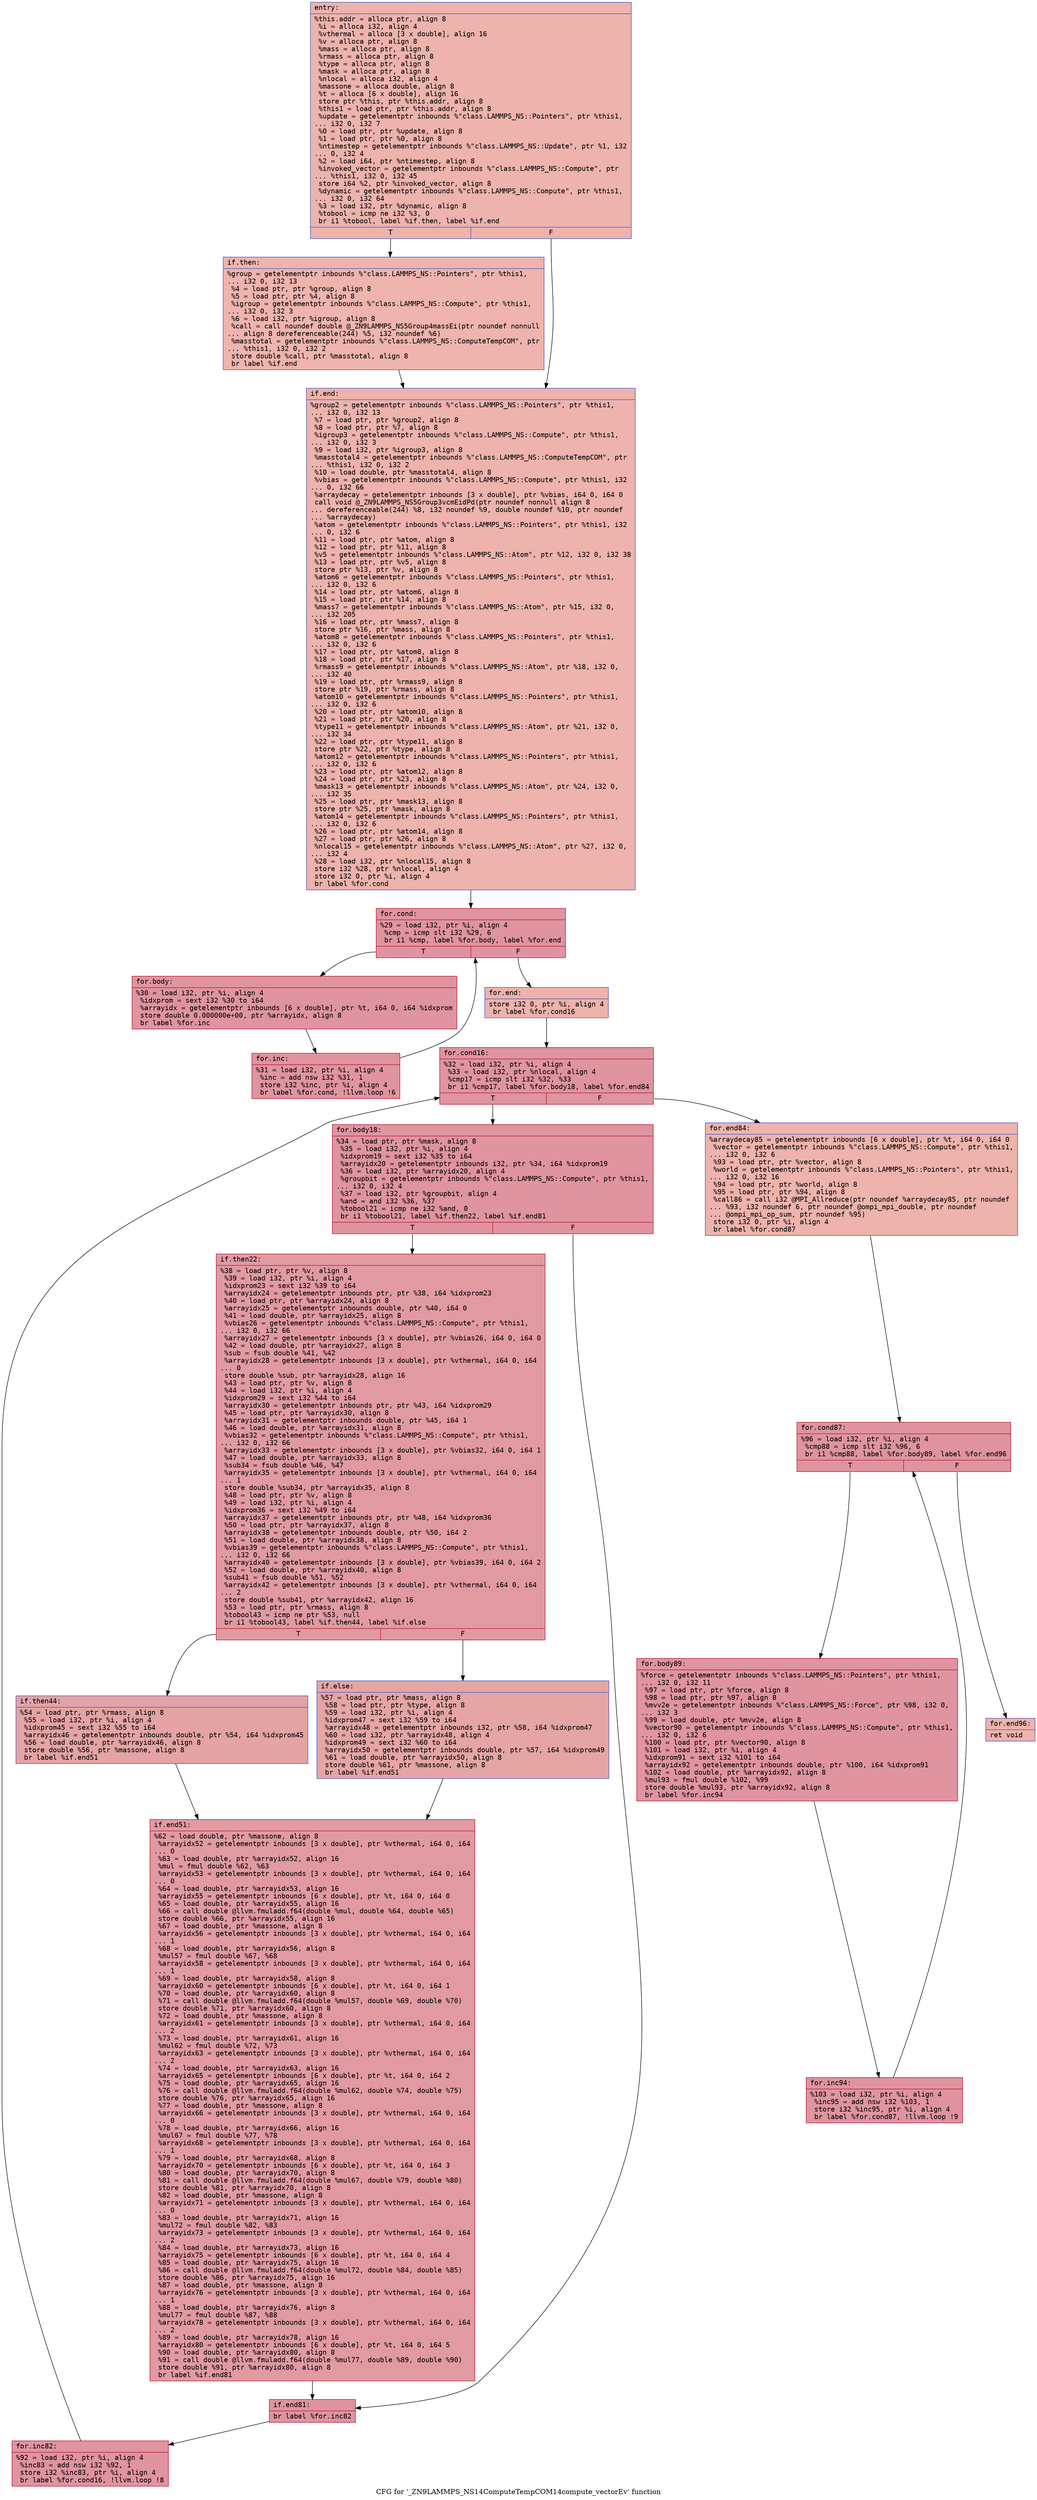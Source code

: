 digraph "CFG for '_ZN9LAMMPS_NS14ComputeTempCOM14compute_vectorEv' function" {
	label="CFG for '_ZN9LAMMPS_NS14ComputeTempCOM14compute_vectorEv' function";

	Node0x56526c47b8a0 [shape=record,color="#3d50c3ff", style=filled, fillcolor="#d6524470" fontname="Courier",label="{entry:\l|  %this.addr = alloca ptr, align 8\l  %i = alloca i32, align 4\l  %vthermal = alloca [3 x double], align 16\l  %v = alloca ptr, align 8\l  %mass = alloca ptr, align 8\l  %rmass = alloca ptr, align 8\l  %type = alloca ptr, align 8\l  %mask = alloca ptr, align 8\l  %nlocal = alloca i32, align 4\l  %massone = alloca double, align 8\l  %t = alloca [6 x double], align 16\l  store ptr %this, ptr %this.addr, align 8\l  %this1 = load ptr, ptr %this.addr, align 8\l  %update = getelementptr inbounds %\"class.LAMMPS_NS::Pointers\", ptr %this1,\l... i32 0, i32 7\l  %0 = load ptr, ptr %update, align 8\l  %1 = load ptr, ptr %0, align 8\l  %ntimestep = getelementptr inbounds %\"class.LAMMPS_NS::Update\", ptr %1, i32\l... 0, i32 4\l  %2 = load i64, ptr %ntimestep, align 8\l  %invoked_vector = getelementptr inbounds %\"class.LAMMPS_NS::Compute\", ptr\l... %this1, i32 0, i32 45\l  store i64 %2, ptr %invoked_vector, align 8\l  %dynamic = getelementptr inbounds %\"class.LAMMPS_NS::Compute\", ptr %this1,\l... i32 0, i32 64\l  %3 = load i32, ptr %dynamic, align 8\l  %tobool = icmp ne i32 %3, 0\l  br i1 %tobool, label %if.then, label %if.end\l|{<s0>T|<s1>F}}"];
	Node0x56526c47b8a0:s0 -> Node0x56526c47d060[tooltip="entry -> if.then\nProbability 62.50%" ];
	Node0x56526c47b8a0:s1 -> Node0x56526c47d0d0[tooltip="entry -> if.end\nProbability 37.50%" ];
	Node0x56526c47d060 [shape=record,color="#3d50c3ff", style=filled, fillcolor="#d8564670" fontname="Courier",label="{if.then:\l|  %group = getelementptr inbounds %\"class.LAMMPS_NS::Pointers\", ptr %this1,\l... i32 0, i32 13\l  %4 = load ptr, ptr %group, align 8\l  %5 = load ptr, ptr %4, align 8\l  %igroup = getelementptr inbounds %\"class.LAMMPS_NS::Compute\", ptr %this1,\l... i32 0, i32 3\l  %6 = load i32, ptr %igroup, align 8\l  %call = call noundef double @_ZN9LAMMPS_NS5Group4massEi(ptr noundef nonnull\l... align 8 dereferenceable(244) %5, i32 noundef %6)\l  %masstotal = getelementptr inbounds %\"class.LAMMPS_NS::ComputeTempCOM\", ptr\l... %this1, i32 0, i32 2\l  store double %call, ptr %masstotal, align 8\l  br label %if.end\l}"];
	Node0x56526c47d060 -> Node0x56526c47d0d0[tooltip="if.then -> if.end\nProbability 100.00%" ];
	Node0x56526c47d0d0 [shape=record,color="#3d50c3ff", style=filled, fillcolor="#d6524470" fontname="Courier",label="{if.end:\l|  %group2 = getelementptr inbounds %\"class.LAMMPS_NS::Pointers\", ptr %this1,\l... i32 0, i32 13\l  %7 = load ptr, ptr %group2, align 8\l  %8 = load ptr, ptr %7, align 8\l  %igroup3 = getelementptr inbounds %\"class.LAMMPS_NS::Compute\", ptr %this1,\l... i32 0, i32 3\l  %9 = load i32, ptr %igroup3, align 8\l  %masstotal4 = getelementptr inbounds %\"class.LAMMPS_NS::ComputeTempCOM\", ptr\l... %this1, i32 0, i32 2\l  %10 = load double, ptr %masstotal4, align 8\l  %vbias = getelementptr inbounds %\"class.LAMMPS_NS::Compute\", ptr %this1, i32\l... 0, i32 66\l  %arraydecay = getelementptr inbounds [3 x double], ptr %vbias, i64 0, i64 0\l  call void @_ZN9LAMMPS_NS5Group3vcmEidPd(ptr noundef nonnull align 8\l... dereferenceable(244) %8, i32 noundef %9, double noundef %10, ptr noundef\l... %arraydecay)\l  %atom = getelementptr inbounds %\"class.LAMMPS_NS::Pointers\", ptr %this1, i32\l... 0, i32 6\l  %11 = load ptr, ptr %atom, align 8\l  %12 = load ptr, ptr %11, align 8\l  %v5 = getelementptr inbounds %\"class.LAMMPS_NS::Atom\", ptr %12, i32 0, i32 38\l  %13 = load ptr, ptr %v5, align 8\l  store ptr %13, ptr %v, align 8\l  %atom6 = getelementptr inbounds %\"class.LAMMPS_NS::Pointers\", ptr %this1,\l... i32 0, i32 6\l  %14 = load ptr, ptr %atom6, align 8\l  %15 = load ptr, ptr %14, align 8\l  %mass7 = getelementptr inbounds %\"class.LAMMPS_NS::Atom\", ptr %15, i32 0,\l... i32 205\l  %16 = load ptr, ptr %mass7, align 8\l  store ptr %16, ptr %mass, align 8\l  %atom8 = getelementptr inbounds %\"class.LAMMPS_NS::Pointers\", ptr %this1,\l... i32 0, i32 6\l  %17 = load ptr, ptr %atom8, align 8\l  %18 = load ptr, ptr %17, align 8\l  %rmass9 = getelementptr inbounds %\"class.LAMMPS_NS::Atom\", ptr %18, i32 0,\l... i32 40\l  %19 = load ptr, ptr %rmass9, align 8\l  store ptr %19, ptr %rmass, align 8\l  %atom10 = getelementptr inbounds %\"class.LAMMPS_NS::Pointers\", ptr %this1,\l... i32 0, i32 6\l  %20 = load ptr, ptr %atom10, align 8\l  %21 = load ptr, ptr %20, align 8\l  %type11 = getelementptr inbounds %\"class.LAMMPS_NS::Atom\", ptr %21, i32 0,\l... i32 34\l  %22 = load ptr, ptr %type11, align 8\l  store ptr %22, ptr %type, align 8\l  %atom12 = getelementptr inbounds %\"class.LAMMPS_NS::Pointers\", ptr %this1,\l... i32 0, i32 6\l  %23 = load ptr, ptr %atom12, align 8\l  %24 = load ptr, ptr %23, align 8\l  %mask13 = getelementptr inbounds %\"class.LAMMPS_NS::Atom\", ptr %24, i32 0,\l... i32 35\l  %25 = load ptr, ptr %mask13, align 8\l  store ptr %25, ptr %mask, align 8\l  %atom14 = getelementptr inbounds %\"class.LAMMPS_NS::Pointers\", ptr %this1,\l... i32 0, i32 6\l  %26 = load ptr, ptr %atom14, align 8\l  %27 = load ptr, ptr %26, align 8\l  %nlocal15 = getelementptr inbounds %\"class.LAMMPS_NS::Atom\", ptr %27, i32 0,\l... i32 4\l  %28 = load i32, ptr %nlocal15, align 8\l  store i32 %28, ptr %nlocal, align 4\l  store i32 0, ptr %i, align 4\l  br label %for.cond\l}"];
	Node0x56526c47d0d0 -> Node0x56526c47f9e0[tooltip="if.end -> for.cond\nProbability 100.00%" ];
	Node0x56526c47f9e0 [shape=record,color="#b70d28ff", style=filled, fillcolor="#b70d2870" fontname="Courier",label="{for.cond:\l|  %29 = load i32, ptr %i, align 4\l  %cmp = icmp slt i32 %29, 6\l  br i1 %cmp, label %for.body, label %for.end\l|{<s0>T|<s1>F}}"];
	Node0x56526c47f9e0:s0 -> Node0x56526c47fbd0[tooltip="for.cond -> for.body\nProbability 96.88%" ];
	Node0x56526c47f9e0:s1 -> Node0x56526c47fc50[tooltip="for.cond -> for.end\nProbability 3.12%" ];
	Node0x56526c47fbd0 [shape=record,color="#b70d28ff", style=filled, fillcolor="#b70d2870" fontname="Courier",label="{for.body:\l|  %30 = load i32, ptr %i, align 4\l  %idxprom = sext i32 %30 to i64\l  %arrayidx = getelementptr inbounds [6 x double], ptr %t, i64 0, i64 %idxprom\l  store double 0.000000e+00, ptr %arrayidx, align 8\l  br label %for.inc\l}"];
	Node0x56526c47fbd0 -> Node0x56526c480010[tooltip="for.body -> for.inc\nProbability 100.00%" ];
	Node0x56526c480010 [shape=record,color="#b70d28ff", style=filled, fillcolor="#b70d2870" fontname="Courier",label="{for.inc:\l|  %31 = load i32, ptr %i, align 4\l  %inc = add nsw i32 %31, 1\l  store i32 %inc, ptr %i, align 4\l  br label %for.cond, !llvm.loop !6\l}"];
	Node0x56526c480010 -> Node0x56526c47f9e0[tooltip="for.inc -> for.cond\nProbability 100.00%" ];
	Node0x56526c47fc50 [shape=record,color="#3d50c3ff", style=filled, fillcolor="#d6524470" fontname="Courier",label="{for.end:\l|  store i32 0, ptr %i, align 4\l  br label %for.cond16\l}"];
	Node0x56526c47fc50 -> Node0x56526c480a60[tooltip="for.end -> for.cond16\nProbability 100.00%" ];
	Node0x56526c480a60 [shape=record,color="#b70d28ff", style=filled, fillcolor="#b70d2870" fontname="Courier",label="{for.cond16:\l|  %32 = load i32, ptr %i, align 4\l  %33 = load i32, ptr %nlocal, align 4\l  %cmp17 = icmp slt i32 %32, %33\l  br i1 %cmp17, label %for.body18, label %for.end84\l|{<s0>T|<s1>F}}"];
	Node0x56526c480a60:s0 -> Node0x56526c480d00[tooltip="for.cond16 -> for.body18\nProbability 96.88%" ];
	Node0x56526c480a60:s1 -> Node0x56526c480d80[tooltip="for.cond16 -> for.end84\nProbability 3.12%" ];
	Node0x56526c480d00 [shape=record,color="#b70d28ff", style=filled, fillcolor="#b70d2870" fontname="Courier",label="{for.body18:\l|  %34 = load ptr, ptr %mask, align 8\l  %35 = load i32, ptr %i, align 4\l  %idxprom19 = sext i32 %35 to i64\l  %arrayidx20 = getelementptr inbounds i32, ptr %34, i64 %idxprom19\l  %36 = load i32, ptr %arrayidx20, align 4\l  %groupbit = getelementptr inbounds %\"class.LAMMPS_NS::Compute\", ptr %this1,\l... i32 0, i32 4\l  %37 = load i32, ptr %groupbit, align 4\l  %and = and i32 %36, %37\l  %tobool21 = icmp ne i32 %and, 0\l  br i1 %tobool21, label %if.then22, label %if.end81\l|{<s0>T|<s1>F}}"];
	Node0x56526c480d00:s0 -> Node0x56526c481480[tooltip="for.body18 -> if.then22\nProbability 62.50%" ];
	Node0x56526c480d00:s1 -> Node0x56526c481500[tooltip="for.body18 -> if.end81\nProbability 37.50%" ];
	Node0x56526c481480 [shape=record,color="#b70d28ff", style=filled, fillcolor="#bb1b2c70" fontname="Courier",label="{if.then22:\l|  %38 = load ptr, ptr %v, align 8\l  %39 = load i32, ptr %i, align 4\l  %idxprom23 = sext i32 %39 to i64\l  %arrayidx24 = getelementptr inbounds ptr, ptr %38, i64 %idxprom23\l  %40 = load ptr, ptr %arrayidx24, align 8\l  %arrayidx25 = getelementptr inbounds double, ptr %40, i64 0\l  %41 = load double, ptr %arrayidx25, align 8\l  %vbias26 = getelementptr inbounds %\"class.LAMMPS_NS::Compute\", ptr %this1,\l... i32 0, i32 66\l  %arrayidx27 = getelementptr inbounds [3 x double], ptr %vbias26, i64 0, i64 0\l  %42 = load double, ptr %arrayidx27, align 8\l  %sub = fsub double %41, %42\l  %arrayidx28 = getelementptr inbounds [3 x double], ptr %vthermal, i64 0, i64\l... 0\l  store double %sub, ptr %arrayidx28, align 16\l  %43 = load ptr, ptr %v, align 8\l  %44 = load i32, ptr %i, align 4\l  %idxprom29 = sext i32 %44 to i64\l  %arrayidx30 = getelementptr inbounds ptr, ptr %43, i64 %idxprom29\l  %45 = load ptr, ptr %arrayidx30, align 8\l  %arrayidx31 = getelementptr inbounds double, ptr %45, i64 1\l  %46 = load double, ptr %arrayidx31, align 8\l  %vbias32 = getelementptr inbounds %\"class.LAMMPS_NS::Compute\", ptr %this1,\l... i32 0, i32 66\l  %arrayidx33 = getelementptr inbounds [3 x double], ptr %vbias32, i64 0, i64 1\l  %47 = load double, ptr %arrayidx33, align 8\l  %sub34 = fsub double %46, %47\l  %arrayidx35 = getelementptr inbounds [3 x double], ptr %vthermal, i64 0, i64\l... 1\l  store double %sub34, ptr %arrayidx35, align 8\l  %48 = load ptr, ptr %v, align 8\l  %49 = load i32, ptr %i, align 4\l  %idxprom36 = sext i32 %49 to i64\l  %arrayidx37 = getelementptr inbounds ptr, ptr %48, i64 %idxprom36\l  %50 = load ptr, ptr %arrayidx37, align 8\l  %arrayidx38 = getelementptr inbounds double, ptr %50, i64 2\l  %51 = load double, ptr %arrayidx38, align 8\l  %vbias39 = getelementptr inbounds %\"class.LAMMPS_NS::Compute\", ptr %this1,\l... i32 0, i32 66\l  %arrayidx40 = getelementptr inbounds [3 x double], ptr %vbias39, i64 0, i64 2\l  %52 = load double, ptr %arrayidx40, align 8\l  %sub41 = fsub double %51, %52\l  %arrayidx42 = getelementptr inbounds [3 x double], ptr %vthermal, i64 0, i64\l... 2\l  store double %sub41, ptr %arrayidx42, align 16\l  %53 = load ptr, ptr %rmass, align 8\l  %tobool43 = icmp ne ptr %53, null\l  br i1 %tobool43, label %if.then44, label %if.else\l|{<s0>T|<s1>F}}"];
	Node0x56526c481480:s0 -> Node0x56526c4859f0[tooltip="if.then22 -> if.then44\nProbability 62.50%" ];
	Node0x56526c481480:s1 -> Node0x56526c485a70[tooltip="if.then22 -> if.else\nProbability 37.50%" ];
	Node0x56526c4859f0 [shape=record,color="#3d50c3ff", style=filled, fillcolor="#c32e3170" fontname="Courier",label="{if.then44:\l|  %54 = load ptr, ptr %rmass, align 8\l  %55 = load i32, ptr %i, align 4\l  %idxprom45 = sext i32 %55 to i64\l  %arrayidx46 = getelementptr inbounds double, ptr %54, i64 %idxprom45\l  %56 = load double, ptr %arrayidx46, align 8\l  store double %56, ptr %massone, align 8\l  br label %if.end51\l}"];
	Node0x56526c4859f0 -> Node0x56526c485f20[tooltip="if.then44 -> if.end51\nProbability 100.00%" ];
	Node0x56526c485a70 [shape=record,color="#3d50c3ff", style=filled, fillcolor="#c5333470" fontname="Courier",label="{if.else:\l|  %57 = load ptr, ptr %mass, align 8\l  %58 = load ptr, ptr %type, align 8\l  %59 = load i32, ptr %i, align 4\l  %idxprom47 = sext i32 %59 to i64\l  %arrayidx48 = getelementptr inbounds i32, ptr %58, i64 %idxprom47\l  %60 = load i32, ptr %arrayidx48, align 4\l  %idxprom49 = sext i32 %60 to i64\l  %arrayidx50 = getelementptr inbounds double, ptr %57, i64 %idxprom49\l  %61 = load double, ptr %arrayidx50, align 8\l  store double %61, ptr %massone, align 8\l  br label %if.end51\l}"];
	Node0x56526c485a70 -> Node0x56526c485f20[tooltip="if.else -> if.end51\nProbability 100.00%" ];
	Node0x56526c485f20 [shape=record,color="#b70d28ff", style=filled, fillcolor="#bb1b2c70" fontname="Courier",label="{if.end51:\l|  %62 = load double, ptr %massone, align 8\l  %arrayidx52 = getelementptr inbounds [3 x double], ptr %vthermal, i64 0, i64\l... 0\l  %63 = load double, ptr %arrayidx52, align 16\l  %mul = fmul double %62, %63\l  %arrayidx53 = getelementptr inbounds [3 x double], ptr %vthermal, i64 0, i64\l... 0\l  %64 = load double, ptr %arrayidx53, align 16\l  %arrayidx55 = getelementptr inbounds [6 x double], ptr %t, i64 0, i64 0\l  %65 = load double, ptr %arrayidx55, align 16\l  %66 = call double @llvm.fmuladd.f64(double %mul, double %64, double %65)\l  store double %66, ptr %arrayidx55, align 16\l  %67 = load double, ptr %massone, align 8\l  %arrayidx56 = getelementptr inbounds [3 x double], ptr %vthermal, i64 0, i64\l... 1\l  %68 = load double, ptr %arrayidx56, align 8\l  %mul57 = fmul double %67, %68\l  %arrayidx58 = getelementptr inbounds [3 x double], ptr %vthermal, i64 0, i64\l... 1\l  %69 = load double, ptr %arrayidx58, align 8\l  %arrayidx60 = getelementptr inbounds [6 x double], ptr %t, i64 0, i64 1\l  %70 = load double, ptr %arrayidx60, align 8\l  %71 = call double @llvm.fmuladd.f64(double %mul57, double %69, double %70)\l  store double %71, ptr %arrayidx60, align 8\l  %72 = load double, ptr %massone, align 8\l  %arrayidx61 = getelementptr inbounds [3 x double], ptr %vthermal, i64 0, i64\l... 2\l  %73 = load double, ptr %arrayidx61, align 16\l  %mul62 = fmul double %72, %73\l  %arrayidx63 = getelementptr inbounds [3 x double], ptr %vthermal, i64 0, i64\l... 2\l  %74 = load double, ptr %arrayidx63, align 16\l  %arrayidx65 = getelementptr inbounds [6 x double], ptr %t, i64 0, i64 2\l  %75 = load double, ptr %arrayidx65, align 16\l  %76 = call double @llvm.fmuladd.f64(double %mul62, double %74, double %75)\l  store double %76, ptr %arrayidx65, align 16\l  %77 = load double, ptr %massone, align 8\l  %arrayidx66 = getelementptr inbounds [3 x double], ptr %vthermal, i64 0, i64\l... 0\l  %78 = load double, ptr %arrayidx66, align 16\l  %mul67 = fmul double %77, %78\l  %arrayidx68 = getelementptr inbounds [3 x double], ptr %vthermal, i64 0, i64\l... 1\l  %79 = load double, ptr %arrayidx68, align 8\l  %arrayidx70 = getelementptr inbounds [6 x double], ptr %t, i64 0, i64 3\l  %80 = load double, ptr %arrayidx70, align 8\l  %81 = call double @llvm.fmuladd.f64(double %mul67, double %79, double %80)\l  store double %81, ptr %arrayidx70, align 8\l  %82 = load double, ptr %massone, align 8\l  %arrayidx71 = getelementptr inbounds [3 x double], ptr %vthermal, i64 0, i64\l... 0\l  %83 = load double, ptr %arrayidx71, align 16\l  %mul72 = fmul double %82, %83\l  %arrayidx73 = getelementptr inbounds [3 x double], ptr %vthermal, i64 0, i64\l... 2\l  %84 = load double, ptr %arrayidx73, align 16\l  %arrayidx75 = getelementptr inbounds [6 x double], ptr %t, i64 0, i64 4\l  %85 = load double, ptr %arrayidx75, align 16\l  %86 = call double @llvm.fmuladd.f64(double %mul72, double %84, double %85)\l  store double %86, ptr %arrayidx75, align 16\l  %87 = load double, ptr %massone, align 8\l  %arrayidx76 = getelementptr inbounds [3 x double], ptr %vthermal, i64 0, i64\l... 1\l  %88 = load double, ptr %arrayidx76, align 8\l  %mul77 = fmul double %87, %88\l  %arrayidx78 = getelementptr inbounds [3 x double], ptr %vthermal, i64 0, i64\l... 2\l  %89 = load double, ptr %arrayidx78, align 16\l  %arrayidx80 = getelementptr inbounds [6 x double], ptr %t, i64 0, i64 5\l  %90 = load double, ptr %arrayidx80, align 8\l  %91 = call double @llvm.fmuladd.f64(double %mul77, double %89, double %90)\l  store double %91, ptr %arrayidx80, align 8\l  br label %if.end81\l}"];
	Node0x56526c485f20 -> Node0x56526c481500[tooltip="if.end51 -> if.end81\nProbability 100.00%" ];
	Node0x56526c481500 [shape=record,color="#b70d28ff", style=filled, fillcolor="#b70d2870" fontname="Courier",label="{if.end81:\l|  br label %for.inc82\l}"];
	Node0x56526c481500 -> Node0x56526c489880[tooltip="if.end81 -> for.inc82\nProbability 100.00%" ];
	Node0x56526c489880 [shape=record,color="#b70d28ff", style=filled, fillcolor="#b70d2870" fontname="Courier",label="{for.inc82:\l|  %92 = load i32, ptr %i, align 4\l  %inc83 = add nsw i32 %92, 1\l  store i32 %inc83, ptr %i, align 4\l  br label %for.cond16, !llvm.loop !8\l}"];
	Node0x56526c489880 -> Node0x56526c480a60[tooltip="for.inc82 -> for.cond16\nProbability 100.00%" ];
	Node0x56526c480d80 [shape=record,color="#3d50c3ff", style=filled, fillcolor="#d6524470" fontname="Courier",label="{for.end84:\l|  %arraydecay85 = getelementptr inbounds [6 x double], ptr %t, i64 0, i64 0\l  %vector = getelementptr inbounds %\"class.LAMMPS_NS::Compute\", ptr %this1,\l... i32 0, i32 6\l  %93 = load ptr, ptr %vector, align 8\l  %world = getelementptr inbounds %\"class.LAMMPS_NS::Pointers\", ptr %this1,\l... i32 0, i32 16\l  %94 = load ptr, ptr %world, align 8\l  %95 = load ptr, ptr %94, align 8\l  %call86 = call i32 @MPI_Allreduce(ptr noundef %arraydecay85, ptr noundef\l... %93, i32 noundef 6, ptr noundef @ompi_mpi_double, ptr noundef\l... @ompi_mpi_op_sum, ptr noundef %95)\l  store i32 0, ptr %i, align 4\l  br label %for.cond87\l}"];
	Node0x56526c480d80 -> Node0x56526c46e190[tooltip="for.end84 -> for.cond87\nProbability 100.00%" ];
	Node0x56526c46e190 [shape=record,color="#b70d28ff", style=filled, fillcolor="#b70d2870" fontname="Courier",label="{for.cond87:\l|  %96 = load i32, ptr %i, align 4\l  %cmp88 = icmp slt i32 %96, 6\l  br i1 %cmp88, label %for.body89, label %for.end96\l|{<s0>T|<s1>F}}"];
	Node0x56526c46e190:s0 -> Node0x56526c46e360[tooltip="for.cond87 -> for.body89\nProbability 96.88%" ];
	Node0x56526c46e190:s1 -> Node0x56526c46e3e0[tooltip="for.cond87 -> for.end96\nProbability 3.12%" ];
	Node0x56526c46e360 [shape=record,color="#b70d28ff", style=filled, fillcolor="#b70d2870" fontname="Courier",label="{for.body89:\l|  %force = getelementptr inbounds %\"class.LAMMPS_NS::Pointers\", ptr %this1,\l... i32 0, i32 11\l  %97 = load ptr, ptr %force, align 8\l  %98 = load ptr, ptr %97, align 8\l  %mvv2e = getelementptr inbounds %\"class.LAMMPS_NS::Force\", ptr %98, i32 0,\l... i32 3\l  %99 = load double, ptr %mvv2e, align 8\l  %vector90 = getelementptr inbounds %\"class.LAMMPS_NS::Compute\", ptr %this1,\l... i32 0, i32 6\l  %100 = load ptr, ptr %vector90, align 8\l  %101 = load i32, ptr %i, align 4\l  %idxprom91 = sext i32 %101 to i64\l  %arrayidx92 = getelementptr inbounds double, ptr %100, i64 %idxprom91\l  %102 = load double, ptr %arrayidx92, align 8\l  %mul93 = fmul double %102, %99\l  store double %mul93, ptr %arrayidx92, align 8\l  br label %for.inc94\l}"];
	Node0x56526c46e360 -> Node0x56526c48b6f0[tooltip="for.body89 -> for.inc94\nProbability 100.00%" ];
	Node0x56526c48b6f0 [shape=record,color="#b70d28ff", style=filled, fillcolor="#b70d2870" fontname="Courier",label="{for.inc94:\l|  %103 = load i32, ptr %i, align 4\l  %inc95 = add nsw i32 %103, 1\l  store i32 %inc95, ptr %i, align 4\l  br label %for.cond87, !llvm.loop !9\l}"];
	Node0x56526c48b6f0 -> Node0x56526c46e190[tooltip="for.inc94 -> for.cond87\nProbability 100.00%" ];
	Node0x56526c46e3e0 [shape=record,color="#3d50c3ff", style=filled, fillcolor="#d6524470" fontname="Courier",label="{for.end96:\l|  ret void\l}"];
}
